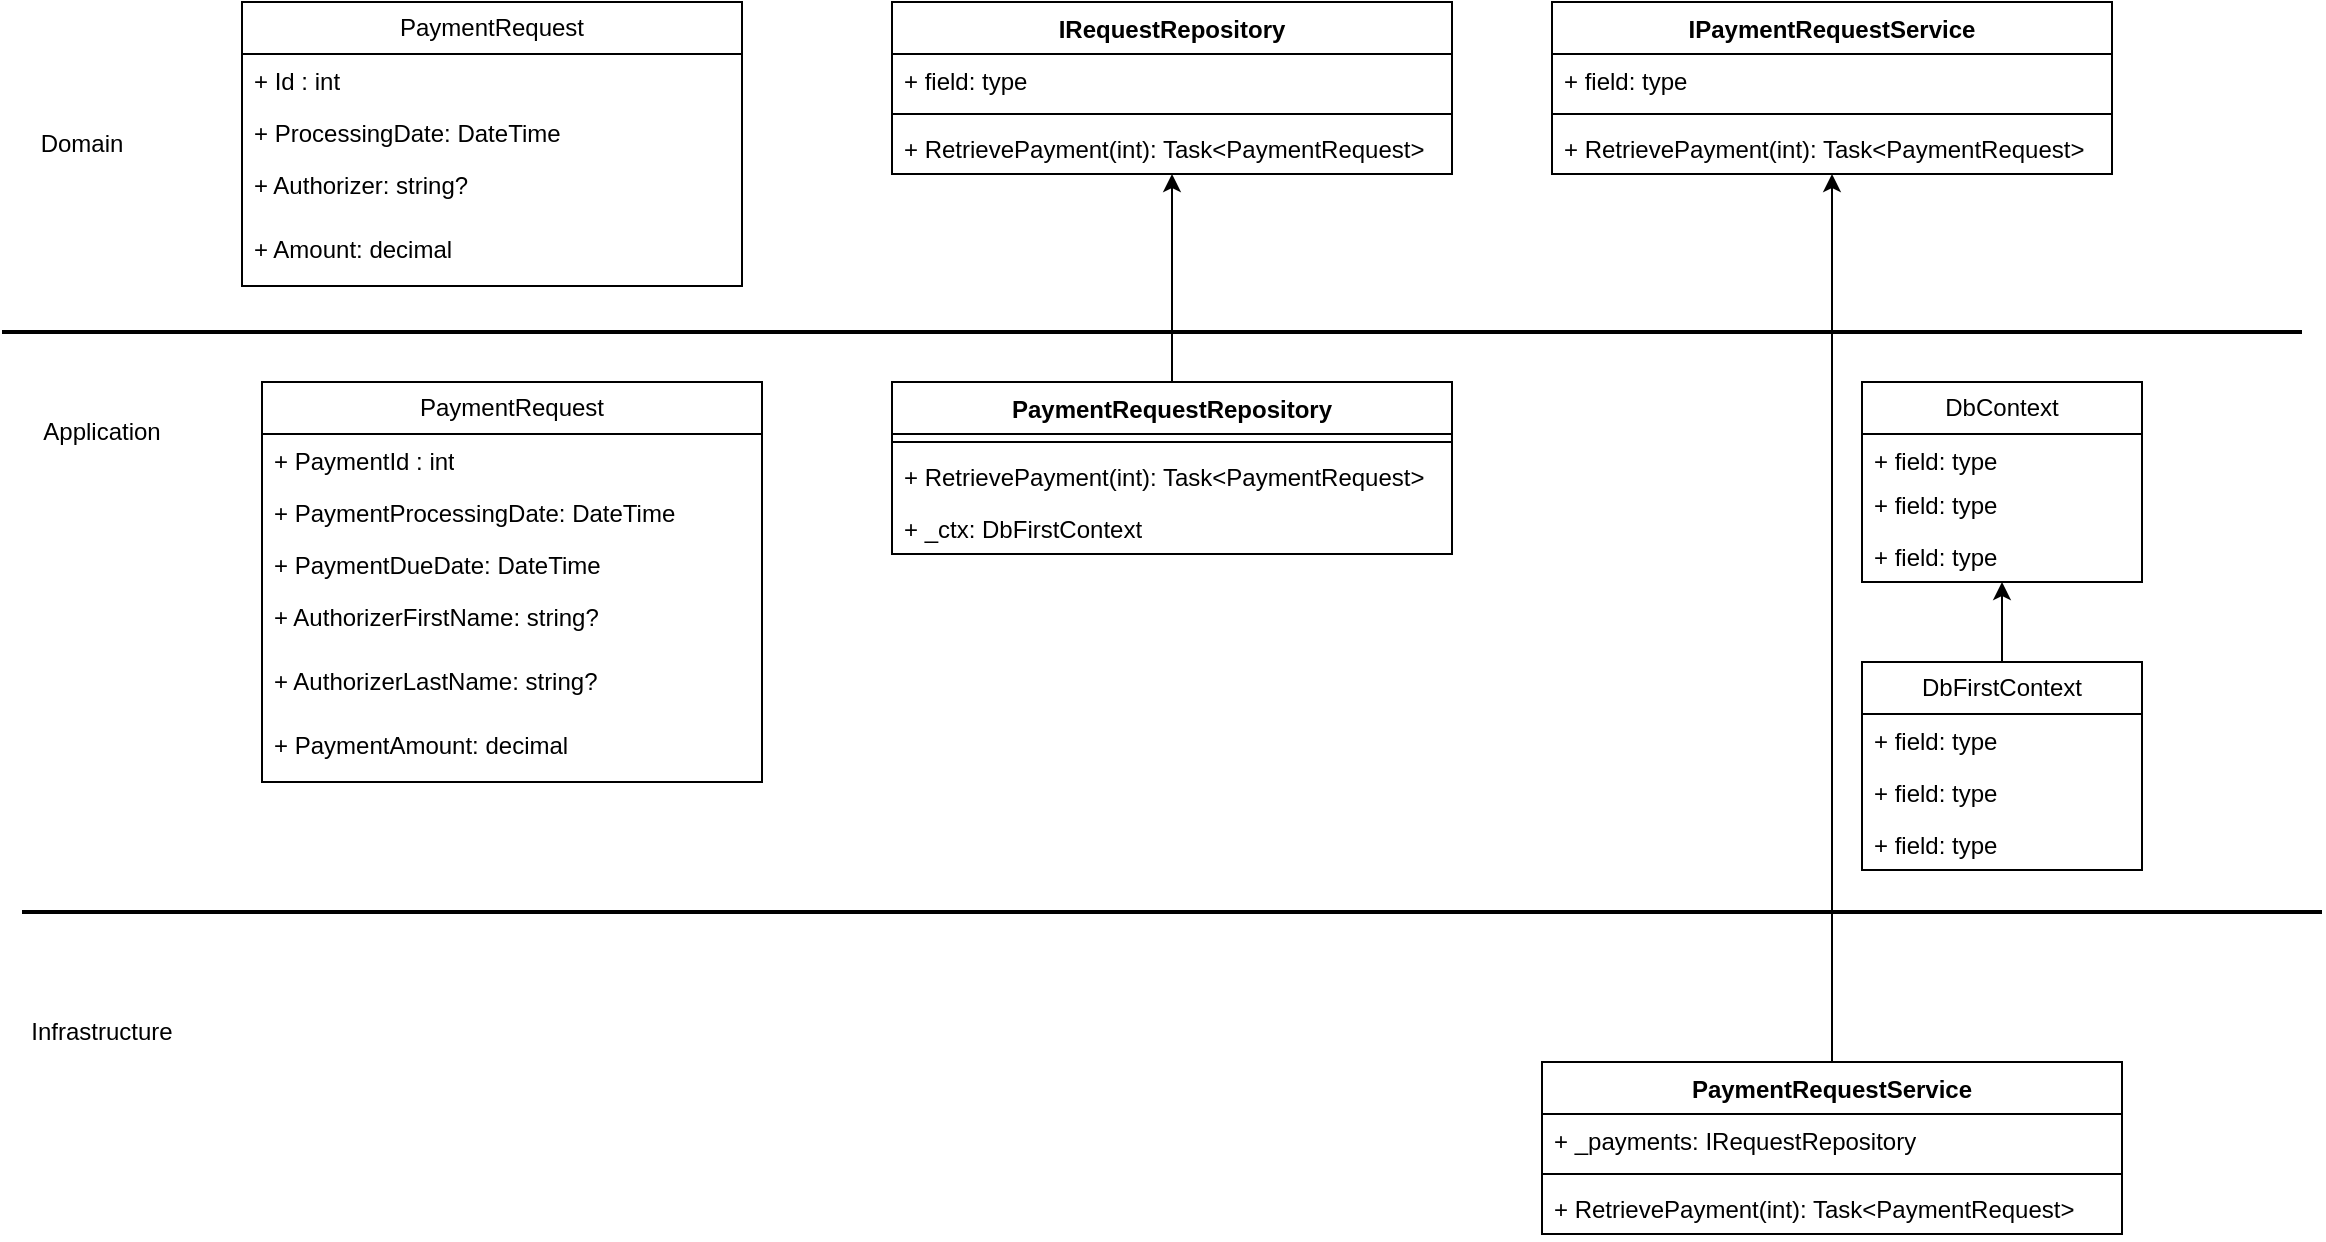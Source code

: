 <mxfile version="21.6.1" type="github">
  <diagram name="Page-1" id="AGuHkmyu6wVEw-mbrbl7">
    <mxGraphModel dx="2096" dy="471" grid="1" gridSize="10" guides="1" tooltips="1" connect="1" arrows="1" fold="1" page="1" pageScale="1" pageWidth="850" pageHeight="1100" math="0" shadow="0">
      <root>
        <mxCell id="0" />
        <mxCell id="1" parent="0" />
        <mxCell id="OSBcdV9vgyjgc2_Zp0fD-1" value="PaymentRequest" style="swimlane;fontStyle=0;childLayout=stackLayout;horizontal=1;startSize=26;fillColor=none;horizontalStack=0;resizeParent=1;resizeParentMax=0;resizeLast=0;collapsible=1;marginBottom=0;whiteSpace=wrap;html=1;" vertex="1" parent="1">
          <mxGeometry x="120" y="80" width="250" height="142" as="geometry" />
        </mxCell>
        <mxCell id="OSBcdV9vgyjgc2_Zp0fD-2" value="+ Id : int" style="text;strokeColor=none;fillColor=none;align=left;verticalAlign=top;spacingLeft=4;spacingRight=4;overflow=hidden;rotatable=0;points=[[0,0.5],[1,0.5]];portConstraint=eastwest;whiteSpace=wrap;html=1;" vertex="1" parent="OSBcdV9vgyjgc2_Zp0fD-1">
          <mxGeometry y="26" width="250" height="26" as="geometry" />
        </mxCell>
        <mxCell id="OSBcdV9vgyjgc2_Zp0fD-3" value="+ ProcessingDate: DateTime" style="text;strokeColor=none;fillColor=none;align=left;verticalAlign=top;spacingLeft=4;spacingRight=4;overflow=hidden;rotatable=0;points=[[0,0.5],[1,0.5]];portConstraint=eastwest;whiteSpace=wrap;html=1;" vertex="1" parent="OSBcdV9vgyjgc2_Zp0fD-1">
          <mxGeometry y="52" width="250" height="26" as="geometry" />
        </mxCell>
        <mxCell id="OSBcdV9vgyjgc2_Zp0fD-4" value="+ Authorizer: string?" style="text;strokeColor=none;fillColor=none;align=left;verticalAlign=top;spacingLeft=4;spacingRight=4;overflow=hidden;rotatable=0;points=[[0,0.5],[1,0.5]];portConstraint=eastwest;whiteSpace=wrap;html=1;" vertex="1" parent="OSBcdV9vgyjgc2_Zp0fD-1">
          <mxGeometry y="78" width="250" height="32" as="geometry" />
        </mxCell>
        <mxCell id="OSBcdV9vgyjgc2_Zp0fD-14" value="+ Amount: decimal" style="text;strokeColor=none;fillColor=none;align=left;verticalAlign=top;spacingLeft=4;spacingRight=4;overflow=hidden;rotatable=0;points=[[0,0.5],[1,0.5]];portConstraint=eastwest;whiteSpace=wrap;html=1;" vertex="1" parent="OSBcdV9vgyjgc2_Zp0fD-1">
          <mxGeometry y="110" width="250" height="32" as="geometry" />
        </mxCell>
        <mxCell id="OSBcdV9vgyjgc2_Zp0fD-15" value="DbFirstContext" style="swimlane;fontStyle=0;childLayout=stackLayout;horizontal=1;startSize=26;fillColor=none;horizontalStack=0;resizeParent=1;resizeParentMax=0;resizeLast=0;collapsible=1;marginBottom=0;whiteSpace=wrap;html=1;" vertex="1" parent="1">
          <mxGeometry x="930" y="410" width="140" height="104" as="geometry" />
        </mxCell>
        <mxCell id="OSBcdV9vgyjgc2_Zp0fD-16" value="+ field: type" style="text;strokeColor=none;fillColor=none;align=left;verticalAlign=top;spacingLeft=4;spacingRight=4;overflow=hidden;rotatable=0;points=[[0,0.5],[1,0.5]];portConstraint=eastwest;whiteSpace=wrap;html=1;" vertex="1" parent="OSBcdV9vgyjgc2_Zp0fD-15">
          <mxGeometry y="26" width="140" height="26" as="geometry" />
        </mxCell>
        <mxCell id="OSBcdV9vgyjgc2_Zp0fD-17" value="+ field: type" style="text;strokeColor=none;fillColor=none;align=left;verticalAlign=top;spacingLeft=4;spacingRight=4;overflow=hidden;rotatable=0;points=[[0,0.5],[1,0.5]];portConstraint=eastwest;whiteSpace=wrap;html=1;" vertex="1" parent="OSBcdV9vgyjgc2_Zp0fD-15">
          <mxGeometry y="52" width="140" height="26" as="geometry" />
        </mxCell>
        <mxCell id="OSBcdV9vgyjgc2_Zp0fD-18" value="+ field: type" style="text;strokeColor=none;fillColor=none;align=left;verticalAlign=top;spacingLeft=4;spacingRight=4;overflow=hidden;rotatable=0;points=[[0,0.5],[1,0.5]];portConstraint=eastwest;whiteSpace=wrap;html=1;" vertex="1" parent="OSBcdV9vgyjgc2_Zp0fD-15">
          <mxGeometry y="78" width="140" height="26" as="geometry" />
        </mxCell>
        <mxCell id="OSBcdV9vgyjgc2_Zp0fD-23" style="edgeStyle=orthogonalEdgeStyle;rounded=0;orthogonalLoop=1;jettySize=auto;html=1;exitX=0.5;exitY=0;exitDx=0;exitDy=0;" edge="1" parent="1" source="OSBcdV9vgyjgc2_Zp0fD-15" target="OSBcdV9vgyjgc2_Zp0fD-19">
          <mxGeometry relative="1" as="geometry" />
        </mxCell>
        <mxCell id="OSBcdV9vgyjgc2_Zp0fD-19" value="DbContext" style="swimlane;fontStyle=0;childLayout=stackLayout;horizontal=1;startSize=26;fillColor=none;horizontalStack=0;resizeParent=1;resizeParentMax=0;resizeLast=0;collapsible=1;marginBottom=0;whiteSpace=wrap;html=1;" vertex="1" parent="1">
          <mxGeometry x="930" y="270" width="140" height="100" as="geometry" />
        </mxCell>
        <mxCell id="OSBcdV9vgyjgc2_Zp0fD-20" value="+ field: type" style="text;strokeColor=none;fillColor=none;align=left;verticalAlign=top;spacingLeft=4;spacingRight=4;overflow=hidden;rotatable=0;points=[[0,0.5],[1,0.5]];portConstraint=eastwest;whiteSpace=wrap;html=1;" vertex="1" parent="OSBcdV9vgyjgc2_Zp0fD-19">
          <mxGeometry y="26" width="140" height="22" as="geometry" />
        </mxCell>
        <mxCell id="OSBcdV9vgyjgc2_Zp0fD-21" value="+ field: type" style="text;strokeColor=none;fillColor=none;align=left;verticalAlign=top;spacingLeft=4;spacingRight=4;overflow=hidden;rotatable=0;points=[[0,0.5],[1,0.5]];portConstraint=eastwest;whiteSpace=wrap;html=1;" vertex="1" parent="OSBcdV9vgyjgc2_Zp0fD-19">
          <mxGeometry y="48" width="140" height="26" as="geometry" />
        </mxCell>
        <mxCell id="OSBcdV9vgyjgc2_Zp0fD-22" value="+ field: type" style="text;strokeColor=none;fillColor=none;align=left;verticalAlign=top;spacingLeft=4;spacingRight=4;overflow=hidden;rotatable=0;points=[[0,0.5],[1,0.5]];portConstraint=eastwest;whiteSpace=wrap;html=1;" vertex="1" parent="OSBcdV9vgyjgc2_Zp0fD-19">
          <mxGeometry y="74" width="140" height="26" as="geometry" />
        </mxCell>
        <mxCell id="OSBcdV9vgyjgc2_Zp0fD-24" value="PaymentRequest" style="swimlane;fontStyle=0;childLayout=stackLayout;horizontal=1;startSize=26;fillColor=none;horizontalStack=0;resizeParent=1;resizeParentMax=0;resizeLast=0;collapsible=1;marginBottom=0;whiteSpace=wrap;html=1;" vertex="1" parent="1">
          <mxGeometry x="130" y="270" width="250" height="200" as="geometry" />
        </mxCell>
        <mxCell id="OSBcdV9vgyjgc2_Zp0fD-25" value="+ PaymentId : int" style="text;strokeColor=none;fillColor=none;align=left;verticalAlign=top;spacingLeft=4;spacingRight=4;overflow=hidden;rotatable=0;points=[[0,0.5],[1,0.5]];portConstraint=eastwest;whiteSpace=wrap;html=1;" vertex="1" parent="OSBcdV9vgyjgc2_Zp0fD-24">
          <mxGeometry y="26" width="250" height="26" as="geometry" />
        </mxCell>
        <mxCell id="OSBcdV9vgyjgc2_Zp0fD-26" value="+ PaymentProcessingDate: DateTime" style="text;strokeColor=none;fillColor=none;align=left;verticalAlign=top;spacingLeft=4;spacingRight=4;overflow=hidden;rotatable=0;points=[[0,0.5],[1,0.5]];portConstraint=eastwest;whiteSpace=wrap;html=1;" vertex="1" parent="OSBcdV9vgyjgc2_Zp0fD-24">
          <mxGeometry y="52" width="250" height="26" as="geometry" />
        </mxCell>
        <mxCell id="OSBcdV9vgyjgc2_Zp0fD-29" value="+ PaymentDueDate: DateTime" style="text;strokeColor=none;fillColor=none;align=left;verticalAlign=top;spacingLeft=4;spacingRight=4;overflow=hidden;rotatable=0;points=[[0,0.5],[1,0.5]];portConstraint=eastwest;whiteSpace=wrap;html=1;" vertex="1" parent="OSBcdV9vgyjgc2_Zp0fD-24">
          <mxGeometry y="78" width="250" height="26" as="geometry" />
        </mxCell>
        <mxCell id="OSBcdV9vgyjgc2_Zp0fD-27" value="+ AuthorizerFirstName: string?" style="text;strokeColor=none;fillColor=none;align=left;verticalAlign=top;spacingLeft=4;spacingRight=4;overflow=hidden;rotatable=0;points=[[0,0.5],[1,0.5]];portConstraint=eastwest;whiteSpace=wrap;html=1;" vertex="1" parent="OSBcdV9vgyjgc2_Zp0fD-24">
          <mxGeometry y="104" width="250" height="32" as="geometry" />
        </mxCell>
        <mxCell id="OSBcdV9vgyjgc2_Zp0fD-30" value="+ AuthorizerLastName: string?" style="text;strokeColor=none;fillColor=none;align=left;verticalAlign=top;spacingLeft=4;spacingRight=4;overflow=hidden;rotatable=0;points=[[0,0.5],[1,0.5]];portConstraint=eastwest;whiteSpace=wrap;html=1;" vertex="1" parent="OSBcdV9vgyjgc2_Zp0fD-24">
          <mxGeometry y="136" width="250" height="32" as="geometry" />
        </mxCell>
        <mxCell id="OSBcdV9vgyjgc2_Zp0fD-28" value="+ PaymentAmount: decimal" style="text;strokeColor=none;fillColor=none;align=left;verticalAlign=top;spacingLeft=4;spacingRight=4;overflow=hidden;rotatable=0;points=[[0,0.5],[1,0.5]];portConstraint=eastwest;whiteSpace=wrap;html=1;" vertex="1" parent="OSBcdV9vgyjgc2_Zp0fD-24">
          <mxGeometry y="168" width="250" height="32" as="geometry" />
        </mxCell>
        <mxCell id="OSBcdV9vgyjgc2_Zp0fD-33" value="IRequestRepository" style="swimlane;fontStyle=1;align=center;verticalAlign=top;childLayout=stackLayout;horizontal=1;startSize=26;horizontalStack=0;resizeParent=1;resizeParentMax=0;resizeLast=0;collapsible=1;marginBottom=0;whiteSpace=wrap;html=1;" vertex="1" parent="1">
          <mxGeometry x="445" y="80" width="280" height="86" as="geometry" />
        </mxCell>
        <mxCell id="OSBcdV9vgyjgc2_Zp0fD-34" value="+ field: type" style="text;strokeColor=none;fillColor=none;align=left;verticalAlign=top;spacingLeft=4;spacingRight=4;overflow=hidden;rotatable=0;points=[[0,0.5],[1,0.5]];portConstraint=eastwest;whiteSpace=wrap;html=1;" vertex="1" parent="OSBcdV9vgyjgc2_Zp0fD-33">
          <mxGeometry y="26" width="280" height="26" as="geometry" />
        </mxCell>
        <mxCell id="OSBcdV9vgyjgc2_Zp0fD-35" value="" style="line;strokeWidth=1;fillColor=none;align=left;verticalAlign=middle;spacingTop=-1;spacingLeft=3;spacingRight=3;rotatable=0;labelPosition=right;points=[];portConstraint=eastwest;strokeColor=inherit;" vertex="1" parent="OSBcdV9vgyjgc2_Zp0fD-33">
          <mxGeometry y="52" width="280" height="8" as="geometry" />
        </mxCell>
        <mxCell id="OSBcdV9vgyjgc2_Zp0fD-36" value="+ RetrievePayment(int): Task&amp;lt;PaymentRequest&amp;gt;" style="text;strokeColor=none;fillColor=none;align=left;verticalAlign=top;spacingLeft=4;spacingRight=4;overflow=hidden;rotatable=0;points=[[0,0.5],[1,0.5]];portConstraint=eastwest;whiteSpace=wrap;html=1;" vertex="1" parent="OSBcdV9vgyjgc2_Zp0fD-33">
          <mxGeometry y="60" width="280" height="26" as="geometry" />
        </mxCell>
        <mxCell id="OSBcdV9vgyjgc2_Zp0fD-45" style="edgeStyle=orthogonalEdgeStyle;rounded=0;orthogonalLoop=1;jettySize=auto;html=1;" edge="1" parent="1" source="OSBcdV9vgyjgc2_Zp0fD-41" target="OSBcdV9vgyjgc2_Zp0fD-33">
          <mxGeometry relative="1" as="geometry" />
        </mxCell>
        <mxCell id="OSBcdV9vgyjgc2_Zp0fD-41" value="PaymentRequestRepository" style="swimlane;fontStyle=1;align=center;verticalAlign=top;childLayout=stackLayout;horizontal=1;startSize=26;horizontalStack=0;resizeParent=1;resizeParentMax=0;resizeLast=0;collapsible=1;marginBottom=0;whiteSpace=wrap;html=1;" vertex="1" parent="1">
          <mxGeometry x="445" y="270" width="280" height="86" as="geometry" />
        </mxCell>
        <mxCell id="OSBcdV9vgyjgc2_Zp0fD-43" value="" style="line;strokeWidth=1;fillColor=none;align=left;verticalAlign=middle;spacingTop=-1;spacingLeft=3;spacingRight=3;rotatable=0;labelPosition=right;points=[];portConstraint=eastwest;strokeColor=inherit;" vertex="1" parent="OSBcdV9vgyjgc2_Zp0fD-41">
          <mxGeometry y="26" width="280" height="8" as="geometry" />
        </mxCell>
        <mxCell id="OSBcdV9vgyjgc2_Zp0fD-44" value="+ RetrievePayment(int): Task&amp;lt;PaymentRequest&amp;gt;" style="text;strokeColor=none;fillColor=none;align=left;verticalAlign=top;spacingLeft=4;spacingRight=4;overflow=hidden;rotatable=0;points=[[0,0.5],[1,0.5]];portConstraint=eastwest;whiteSpace=wrap;html=1;" vertex="1" parent="OSBcdV9vgyjgc2_Zp0fD-41">
          <mxGeometry y="34" width="280" height="26" as="geometry" />
        </mxCell>
        <mxCell id="OSBcdV9vgyjgc2_Zp0fD-42" value="+ _ctx: DbFirstContext" style="text;strokeColor=none;fillColor=none;align=left;verticalAlign=top;spacingLeft=4;spacingRight=4;overflow=hidden;rotatable=0;points=[[0,0.5],[1,0.5]];portConstraint=eastwest;whiteSpace=wrap;html=1;" vertex="1" parent="OSBcdV9vgyjgc2_Zp0fD-41">
          <mxGeometry y="60" width="280" height="26" as="geometry" />
        </mxCell>
        <mxCell id="OSBcdV9vgyjgc2_Zp0fD-46" value="IPaymentRequestService" style="swimlane;fontStyle=1;align=center;verticalAlign=top;childLayout=stackLayout;horizontal=1;startSize=26;horizontalStack=0;resizeParent=1;resizeParentMax=0;resizeLast=0;collapsible=1;marginBottom=0;whiteSpace=wrap;html=1;" vertex="1" parent="1">
          <mxGeometry x="775" y="80" width="280" height="86" as="geometry" />
        </mxCell>
        <mxCell id="OSBcdV9vgyjgc2_Zp0fD-47" value="+ field: type" style="text;strokeColor=none;fillColor=none;align=left;verticalAlign=top;spacingLeft=4;spacingRight=4;overflow=hidden;rotatable=0;points=[[0,0.5],[1,0.5]];portConstraint=eastwest;whiteSpace=wrap;html=1;" vertex="1" parent="OSBcdV9vgyjgc2_Zp0fD-46">
          <mxGeometry y="26" width="280" height="26" as="geometry" />
        </mxCell>
        <mxCell id="OSBcdV9vgyjgc2_Zp0fD-48" value="" style="line;strokeWidth=1;fillColor=none;align=left;verticalAlign=middle;spacingTop=-1;spacingLeft=3;spacingRight=3;rotatable=0;labelPosition=right;points=[];portConstraint=eastwest;strokeColor=inherit;" vertex="1" parent="OSBcdV9vgyjgc2_Zp0fD-46">
          <mxGeometry y="52" width="280" height="8" as="geometry" />
        </mxCell>
        <mxCell id="OSBcdV9vgyjgc2_Zp0fD-49" value="+ RetrievePayment(int): Task&amp;lt;PaymentRequest&amp;gt;" style="text;strokeColor=none;fillColor=none;align=left;verticalAlign=top;spacingLeft=4;spacingRight=4;overflow=hidden;rotatable=0;points=[[0,0.5],[1,0.5]];portConstraint=eastwest;whiteSpace=wrap;html=1;" vertex="1" parent="OSBcdV9vgyjgc2_Zp0fD-46">
          <mxGeometry y="60" width="280" height="26" as="geometry" />
        </mxCell>
        <mxCell id="OSBcdV9vgyjgc2_Zp0fD-54" style="edgeStyle=orthogonalEdgeStyle;rounded=0;orthogonalLoop=1;jettySize=auto;html=1;" edge="1" parent="1" source="OSBcdV9vgyjgc2_Zp0fD-50" target="OSBcdV9vgyjgc2_Zp0fD-46">
          <mxGeometry relative="1" as="geometry" />
        </mxCell>
        <mxCell id="OSBcdV9vgyjgc2_Zp0fD-50" value="PaymentRequestService" style="swimlane;fontStyle=1;align=center;verticalAlign=top;childLayout=stackLayout;horizontal=1;startSize=26;horizontalStack=0;resizeParent=1;resizeParentMax=0;resizeLast=0;collapsible=1;marginBottom=0;whiteSpace=wrap;html=1;" vertex="1" parent="1">
          <mxGeometry x="770" y="610" width="290" height="86" as="geometry" />
        </mxCell>
        <mxCell id="OSBcdV9vgyjgc2_Zp0fD-51" value="+ _payments: IRequestRepository" style="text;strokeColor=none;fillColor=none;align=left;verticalAlign=top;spacingLeft=4;spacingRight=4;overflow=hidden;rotatable=0;points=[[0,0.5],[1,0.5]];portConstraint=eastwest;whiteSpace=wrap;html=1;" vertex="1" parent="OSBcdV9vgyjgc2_Zp0fD-50">
          <mxGeometry y="26" width="290" height="26" as="geometry" />
        </mxCell>
        <mxCell id="OSBcdV9vgyjgc2_Zp0fD-52" value="" style="line;strokeWidth=1;fillColor=none;align=left;verticalAlign=middle;spacingTop=-1;spacingLeft=3;spacingRight=3;rotatable=0;labelPosition=right;points=[];portConstraint=eastwest;strokeColor=inherit;" vertex="1" parent="OSBcdV9vgyjgc2_Zp0fD-50">
          <mxGeometry y="52" width="290" height="8" as="geometry" />
        </mxCell>
        <mxCell id="OSBcdV9vgyjgc2_Zp0fD-53" value="+ RetrievePayment(int): Task&amp;lt;PaymentRequest&amp;gt;" style="text;strokeColor=none;fillColor=none;align=left;verticalAlign=top;spacingLeft=4;spacingRight=4;overflow=hidden;rotatable=0;points=[[0,0.5],[1,0.5]];portConstraint=eastwest;whiteSpace=wrap;html=1;" vertex="1" parent="OSBcdV9vgyjgc2_Zp0fD-50">
          <mxGeometry y="60" width="290" height="26" as="geometry" />
        </mxCell>
        <mxCell id="OSBcdV9vgyjgc2_Zp0fD-55" value="Domain" style="text;html=1;strokeColor=none;fillColor=none;align=center;verticalAlign=middle;whiteSpace=wrap;rounded=0;" vertex="1" parent="1">
          <mxGeometry x="10" y="126" width="60" height="50" as="geometry" />
        </mxCell>
        <mxCell id="OSBcdV9vgyjgc2_Zp0fD-56" value="Application" style="text;html=1;strokeColor=none;fillColor=none;align=center;verticalAlign=middle;whiteSpace=wrap;rounded=0;" vertex="1" parent="1">
          <mxGeometry x="20" y="270" width="60" height="50" as="geometry" />
        </mxCell>
        <mxCell id="OSBcdV9vgyjgc2_Zp0fD-57" value="Infrastructure" style="text;html=1;strokeColor=none;fillColor=none;align=center;verticalAlign=middle;whiteSpace=wrap;rounded=0;" vertex="1" parent="1">
          <mxGeometry x="20" y="570" width="60" height="50" as="geometry" />
        </mxCell>
        <mxCell id="OSBcdV9vgyjgc2_Zp0fD-58" value="" style="line;strokeWidth=2;html=1;movable=0;resizable=0;rotatable=0;deletable=0;editable=0;locked=1;connectable=0;" vertex="1" parent="1">
          <mxGeometry y="240" width="1150" height="10" as="geometry" />
        </mxCell>
        <mxCell id="OSBcdV9vgyjgc2_Zp0fD-59" value="" style="line;strokeWidth=2;html=1;movable=0;resizable=0;rotatable=0;deletable=0;editable=0;locked=1;connectable=0;" vertex="1" parent="1">
          <mxGeometry x="10" y="530" width="1150" height="10" as="geometry" />
        </mxCell>
      </root>
    </mxGraphModel>
  </diagram>
</mxfile>
